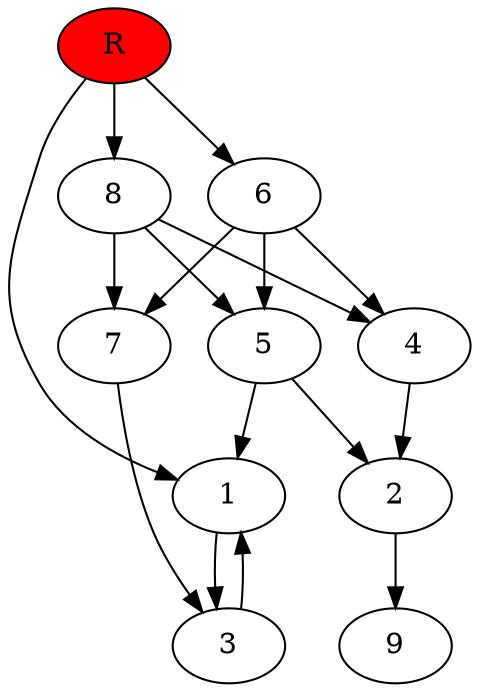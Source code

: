 digraph prb8713 {
	1
	2
	3
	4
	5
	6
	7
	8
	R [fillcolor="#ff0000" style=filled]
	1 -> 3
	2 -> 9
	3 -> 1
	4 -> 2
	5 -> 1
	5 -> 2
	6 -> 4
	6 -> 5
	6 -> 7
	7 -> 3
	8 -> 4
	8 -> 5
	8 -> 7
	R -> 1
	R -> 6
	R -> 8
}
